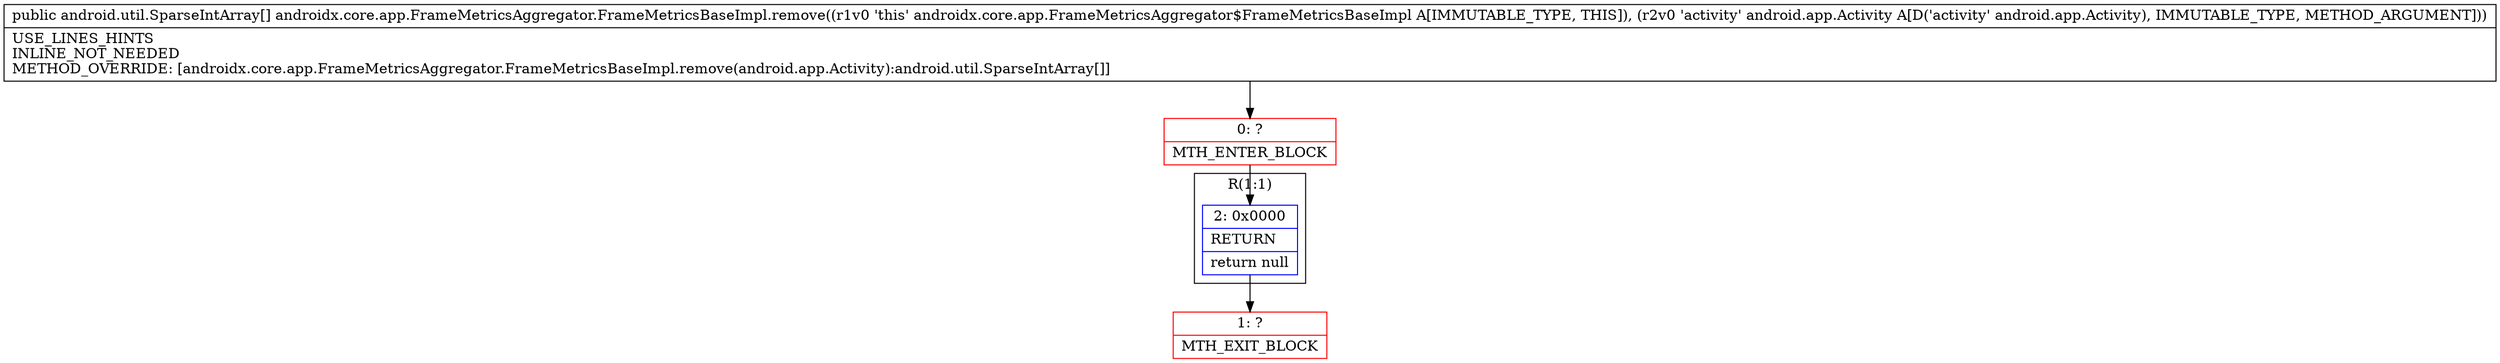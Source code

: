 digraph "CFG forandroidx.core.app.FrameMetricsAggregator.FrameMetricsBaseImpl.remove(Landroid\/app\/Activity;)[Landroid\/util\/SparseIntArray;" {
subgraph cluster_Region_526730138 {
label = "R(1:1)";
node [shape=record,color=blue];
Node_2 [shape=record,label="{2\:\ 0x0000|RETURN\l|return null\l}"];
}
Node_0 [shape=record,color=red,label="{0\:\ ?|MTH_ENTER_BLOCK\l}"];
Node_1 [shape=record,color=red,label="{1\:\ ?|MTH_EXIT_BLOCK\l}"];
MethodNode[shape=record,label="{public android.util.SparseIntArray[] androidx.core.app.FrameMetricsAggregator.FrameMetricsBaseImpl.remove((r1v0 'this' androidx.core.app.FrameMetricsAggregator$FrameMetricsBaseImpl A[IMMUTABLE_TYPE, THIS]), (r2v0 'activity' android.app.Activity A[D('activity' android.app.Activity), IMMUTABLE_TYPE, METHOD_ARGUMENT]))  | USE_LINES_HINTS\lINLINE_NOT_NEEDED\lMETHOD_OVERRIDE: [androidx.core.app.FrameMetricsAggregator.FrameMetricsBaseImpl.remove(android.app.Activity):android.util.SparseIntArray[]]\l}"];
MethodNode -> Node_0;Node_2 -> Node_1;
Node_0 -> Node_2;
}

